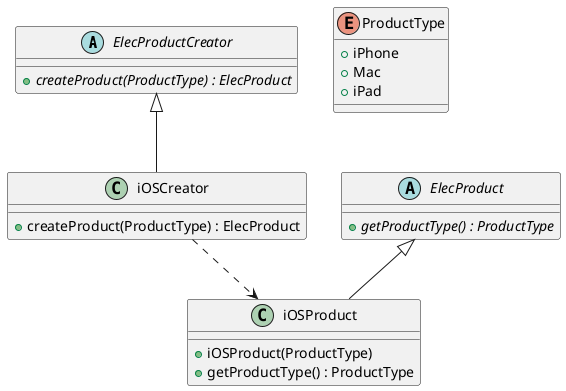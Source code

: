 @startuml
abstract class ElecProductCreator {
    +{abstract} createProduct(ProductType) : ElecProduct
}


abstract class ElecProduct {
    +{abstract} getProductType() : ProductType
}

class iOSCreator {
    +createProduct(ProductType) : ElecProduct
}

class iOSProduct {
    +iOSProduct(ProductType)
    +getProductType() : ProductType
}

enum ProductType{
    +iPhone
    +Mac
    +iPad
}

ElecProductCreator <|-- iOSCreator
ElecProduct <|-- iOSProduct
iOSCreator ..> iOSProduct
@enduml
